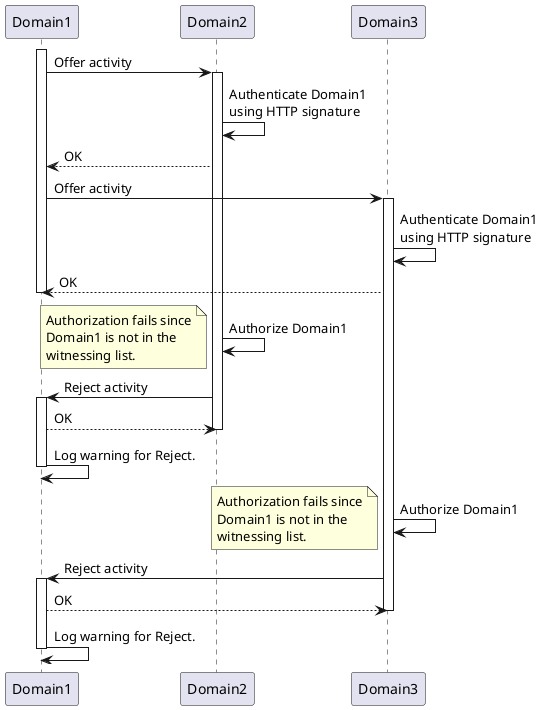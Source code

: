 @startuml
'https://plantuml.com/sequence-diagram

'autonumber

participant Domain1
participant Domain2
participant Domain3

activate Domain1

Domain1 -> Domain2: Offer activity

activate Domain2
Domain2 -> Domain2: Authenticate Domain1\nusing HTTP signature
Domain2 --> Domain1: OK

Domain1 -> Domain3: Offer activity

activate Domain3
Domain3 -> Domain3: Authenticate Domain1\nusing HTTP signature
Domain3 --> Domain1: OK

deactivate Domain1

Domain2 -> Domain2: Authorize Domain1

note left
Authorization fails since
Domain1 is not in the
witnessing list.
end note

Domain2 -> Domain1: Reject activity

activate Domain1
Domain1 --> Domain2: OK
deactivate Domain2
Domain1 -> Domain1: Log warning for Reject.
deactivate Domain1

Domain3 -> Domain3: Authorize Domain1

note left
Authorization fails since
Domain1 is not in the
witnessing list.
end note

Domain3 -> Domain1: Reject activity

activate Domain1
Domain1 --> Domain3: OK
deactivate Domain3

Domain1 -> Domain1: Log warning for Reject.
deactivate Domain1

@enduml
